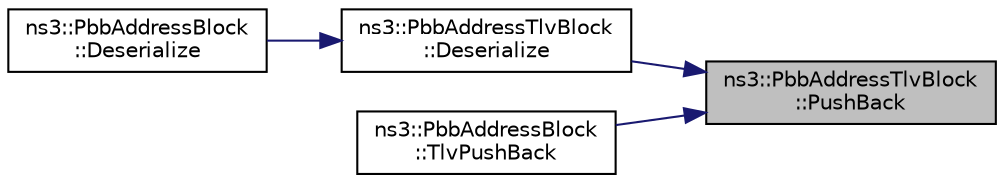 digraph "ns3::PbbAddressTlvBlock::PushBack"
{
 // LATEX_PDF_SIZE
  edge [fontname="Helvetica",fontsize="10",labelfontname="Helvetica",labelfontsize="10"];
  node [fontname="Helvetica",fontsize="10",shape=record];
  rankdir="RL";
  Node1 [label="ns3::PbbAddressTlvBlock\l::PushBack",height=0.2,width=0.4,color="black", fillcolor="grey75", style="filled", fontcolor="black",tooltip="Appends an Address TLV to the back of this block."];
  Node1 -> Node2 [dir="back",color="midnightblue",fontsize="10",style="solid",fontname="Helvetica"];
  Node2 [label="ns3::PbbAddressTlvBlock\l::Deserialize",height=0.2,width=0.4,color="black", fillcolor="white", style="filled",URL="$classns3_1_1_pbb_address_tlv_block.html#a736e01808c85dbf4ae9a50872b5c8736",tooltip="Deserializes a block from the specified buffer."];
  Node2 -> Node3 [dir="back",color="midnightblue",fontsize="10",style="solid",fontname="Helvetica"];
  Node3 [label="ns3::PbbAddressBlock\l::Deserialize",height=0.2,width=0.4,color="black", fillcolor="white", style="filled",URL="$classns3_1_1_pbb_address_block.html#ac3afa495e1765e58ea203d42a8860492",tooltip="Deserializes an address block from the specified buffer."];
  Node1 -> Node4 [dir="back",color="midnightblue",fontsize="10",style="solid",fontname="Helvetica"];
  Node4 [label="ns3::PbbAddressBlock\l::TlvPushBack",height=0.2,width=0.4,color="black", fillcolor="white", style="filled",URL="$classns3_1_1_pbb_address_block.html#a6e33cd1452dd3ff753de3e3c99e473a5",tooltip="Appends an address TLV to the back of this message."];
}
